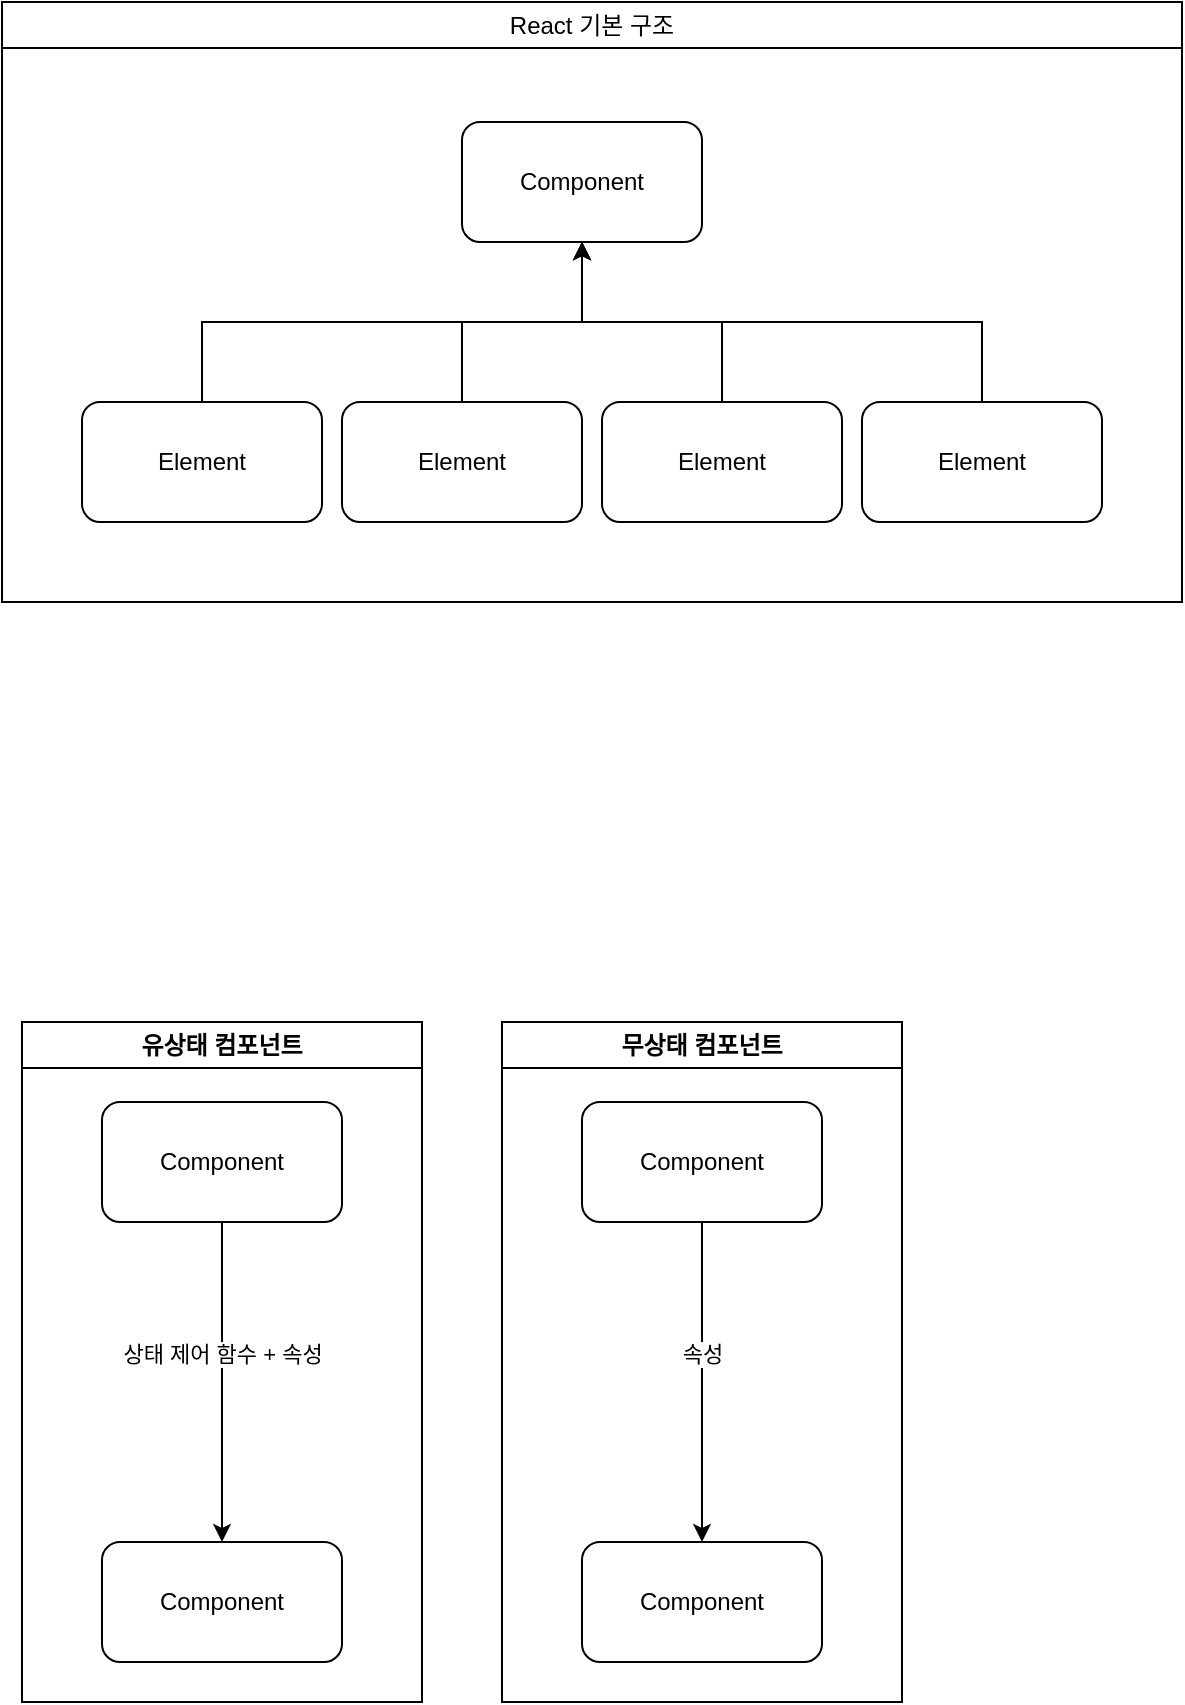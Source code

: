 <mxfile version="24.3.1" type="github">
  <diagram name="페이지-1" id="zOAeg8T45N49be0nf4yD">
    <mxGraphModel dx="1024" dy="595" grid="1" gridSize="10" guides="1" tooltips="1" connect="1" arrows="1" fold="1" page="1" pageScale="1" pageWidth="827" pageHeight="1169" background="none" math="0" shadow="0">
      <root>
        <mxCell id="0" />
        <mxCell id="1" parent="0" />
        <mxCell id="T2-gsKvPVnzZv-vGDISG-6" style="edgeStyle=orthogonalEdgeStyle;rounded=0;orthogonalLoop=1;jettySize=auto;html=1;" edge="1" parent="1" source="T2-gsKvPVnzZv-vGDISG-1" target="T2-gsKvPVnzZv-vGDISG-5">
          <mxGeometry relative="1" as="geometry">
            <Array as="points">
              <mxPoint x="230" y="270" />
              <mxPoint x="420" y="270" />
            </Array>
          </mxGeometry>
        </mxCell>
        <mxCell id="T2-gsKvPVnzZv-vGDISG-1" value="Element" style="rounded=1;whiteSpace=wrap;html=1;" vertex="1" parent="1">
          <mxGeometry x="170" y="310" width="120" height="60" as="geometry" />
        </mxCell>
        <mxCell id="T2-gsKvPVnzZv-vGDISG-7" style="edgeStyle=orthogonalEdgeStyle;rounded=0;orthogonalLoop=1;jettySize=auto;html=1;" edge="1" parent="1" source="T2-gsKvPVnzZv-vGDISG-2" target="T2-gsKvPVnzZv-vGDISG-5">
          <mxGeometry relative="1" as="geometry" />
        </mxCell>
        <mxCell id="T2-gsKvPVnzZv-vGDISG-2" value="Element" style="rounded=1;whiteSpace=wrap;html=1;" vertex="1" parent="1">
          <mxGeometry x="300" y="310" width="120" height="60" as="geometry" />
        </mxCell>
        <mxCell id="T2-gsKvPVnzZv-vGDISG-8" style="edgeStyle=orthogonalEdgeStyle;rounded=0;orthogonalLoop=1;jettySize=auto;html=1;" edge="1" parent="1" source="T2-gsKvPVnzZv-vGDISG-3" target="T2-gsKvPVnzZv-vGDISG-5">
          <mxGeometry relative="1" as="geometry" />
        </mxCell>
        <mxCell id="T2-gsKvPVnzZv-vGDISG-3" value="Element" style="rounded=1;whiteSpace=wrap;html=1;" vertex="1" parent="1">
          <mxGeometry x="430" y="310" width="120" height="60" as="geometry" />
        </mxCell>
        <mxCell id="T2-gsKvPVnzZv-vGDISG-9" style="edgeStyle=orthogonalEdgeStyle;rounded=0;orthogonalLoop=1;jettySize=auto;html=1;" edge="1" parent="1" source="T2-gsKvPVnzZv-vGDISG-4" target="T2-gsKvPVnzZv-vGDISG-5">
          <mxGeometry relative="1" as="geometry">
            <Array as="points">
              <mxPoint x="620" y="270" />
              <mxPoint x="420" y="270" />
            </Array>
          </mxGeometry>
        </mxCell>
        <mxCell id="T2-gsKvPVnzZv-vGDISG-4" value="Element" style="rounded=1;whiteSpace=wrap;html=1;" vertex="1" parent="1">
          <mxGeometry x="560" y="310" width="120" height="60" as="geometry" />
        </mxCell>
        <mxCell id="T2-gsKvPVnzZv-vGDISG-5" value="Component" style="rounded=1;whiteSpace=wrap;html=1;" vertex="1" parent="1">
          <mxGeometry x="360" y="170" width="120" height="60" as="geometry" />
        </mxCell>
        <mxCell id="T2-gsKvPVnzZv-vGDISG-11" value="&lt;span style=&quot;font-weight: 400;&quot;&gt;React 기본 구조&lt;/span&gt;" style="swimlane;whiteSpace=wrap;html=1;" vertex="1" parent="1">
          <mxGeometry x="130" y="110" width="590" height="300" as="geometry" />
        </mxCell>
        <mxCell id="T2-gsKvPVnzZv-vGDISG-14" style="edgeStyle=orthogonalEdgeStyle;rounded=0;orthogonalLoop=1;jettySize=auto;html=1;" edge="1" parent="1" source="T2-gsKvPVnzZv-vGDISG-12" target="T2-gsKvPVnzZv-vGDISG-13">
          <mxGeometry relative="1" as="geometry">
            <Array as="points">
              <mxPoint x="240" y="860" />
              <mxPoint x="240" y="860" />
            </Array>
          </mxGeometry>
        </mxCell>
        <mxCell id="T2-gsKvPVnzZv-vGDISG-15" value="상태 제어 함수 + 속성" style="edgeLabel;html=1;align=center;verticalAlign=middle;resizable=0;points=[];" vertex="1" connectable="0" parent="T2-gsKvPVnzZv-vGDISG-14">
          <mxGeometry x="-0.013" y="-3" relative="1" as="geometry">
            <mxPoint x="3" y="-13" as="offset" />
          </mxGeometry>
        </mxCell>
        <mxCell id="T2-gsKvPVnzZv-vGDISG-12" value="Component" style="rounded=1;whiteSpace=wrap;html=1;" vertex="1" parent="1">
          <mxGeometry x="180" y="660" width="120" height="60" as="geometry" />
        </mxCell>
        <mxCell id="T2-gsKvPVnzZv-vGDISG-13" value="Component" style="rounded=1;whiteSpace=wrap;html=1;" vertex="1" parent="1">
          <mxGeometry x="180" y="880" width="120" height="60" as="geometry" />
        </mxCell>
        <mxCell id="T2-gsKvPVnzZv-vGDISG-17" style="edgeStyle=orthogonalEdgeStyle;rounded=0;orthogonalLoop=1;jettySize=auto;html=1;" edge="1" source="T2-gsKvPVnzZv-vGDISG-19" target="T2-gsKvPVnzZv-vGDISG-20" parent="1">
          <mxGeometry relative="1" as="geometry">
            <Array as="points">
              <mxPoint x="480" y="860" />
              <mxPoint x="480" y="860" />
            </Array>
          </mxGeometry>
        </mxCell>
        <mxCell id="T2-gsKvPVnzZv-vGDISG-18" value="속성" style="edgeLabel;html=1;align=center;verticalAlign=middle;resizable=0;points=[];" vertex="1" connectable="0" parent="T2-gsKvPVnzZv-vGDISG-17">
          <mxGeometry x="-0.013" y="-3" relative="1" as="geometry">
            <mxPoint x="3" y="-13" as="offset" />
          </mxGeometry>
        </mxCell>
        <mxCell id="T2-gsKvPVnzZv-vGDISG-19" value="Component" style="rounded=1;whiteSpace=wrap;html=1;" vertex="1" parent="1">
          <mxGeometry x="420" y="660" width="120" height="60" as="geometry" />
        </mxCell>
        <mxCell id="T2-gsKvPVnzZv-vGDISG-20" value="Component" style="rounded=1;whiteSpace=wrap;html=1;" vertex="1" parent="1">
          <mxGeometry x="420" y="880" width="120" height="60" as="geometry" />
        </mxCell>
        <mxCell id="T2-gsKvPVnzZv-vGDISG-21" value="유상태 컴포넌트" style="swimlane;whiteSpace=wrap;html=1;" vertex="1" parent="1">
          <mxGeometry x="140" y="620" width="200" height="340" as="geometry" />
        </mxCell>
        <mxCell id="T2-gsKvPVnzZv-vGDISG-22" value="무상태 컴포넌트" style="swimlane;whiteSpace=wrap;html=1;" vertex="1" parent="1">
          <mxGeometry x="380" y="620" width="200" height="340" as="geometry" />
        </mxCell>
      </root>
    </mxGraphModel>
  </diagram>
</mxfile>
